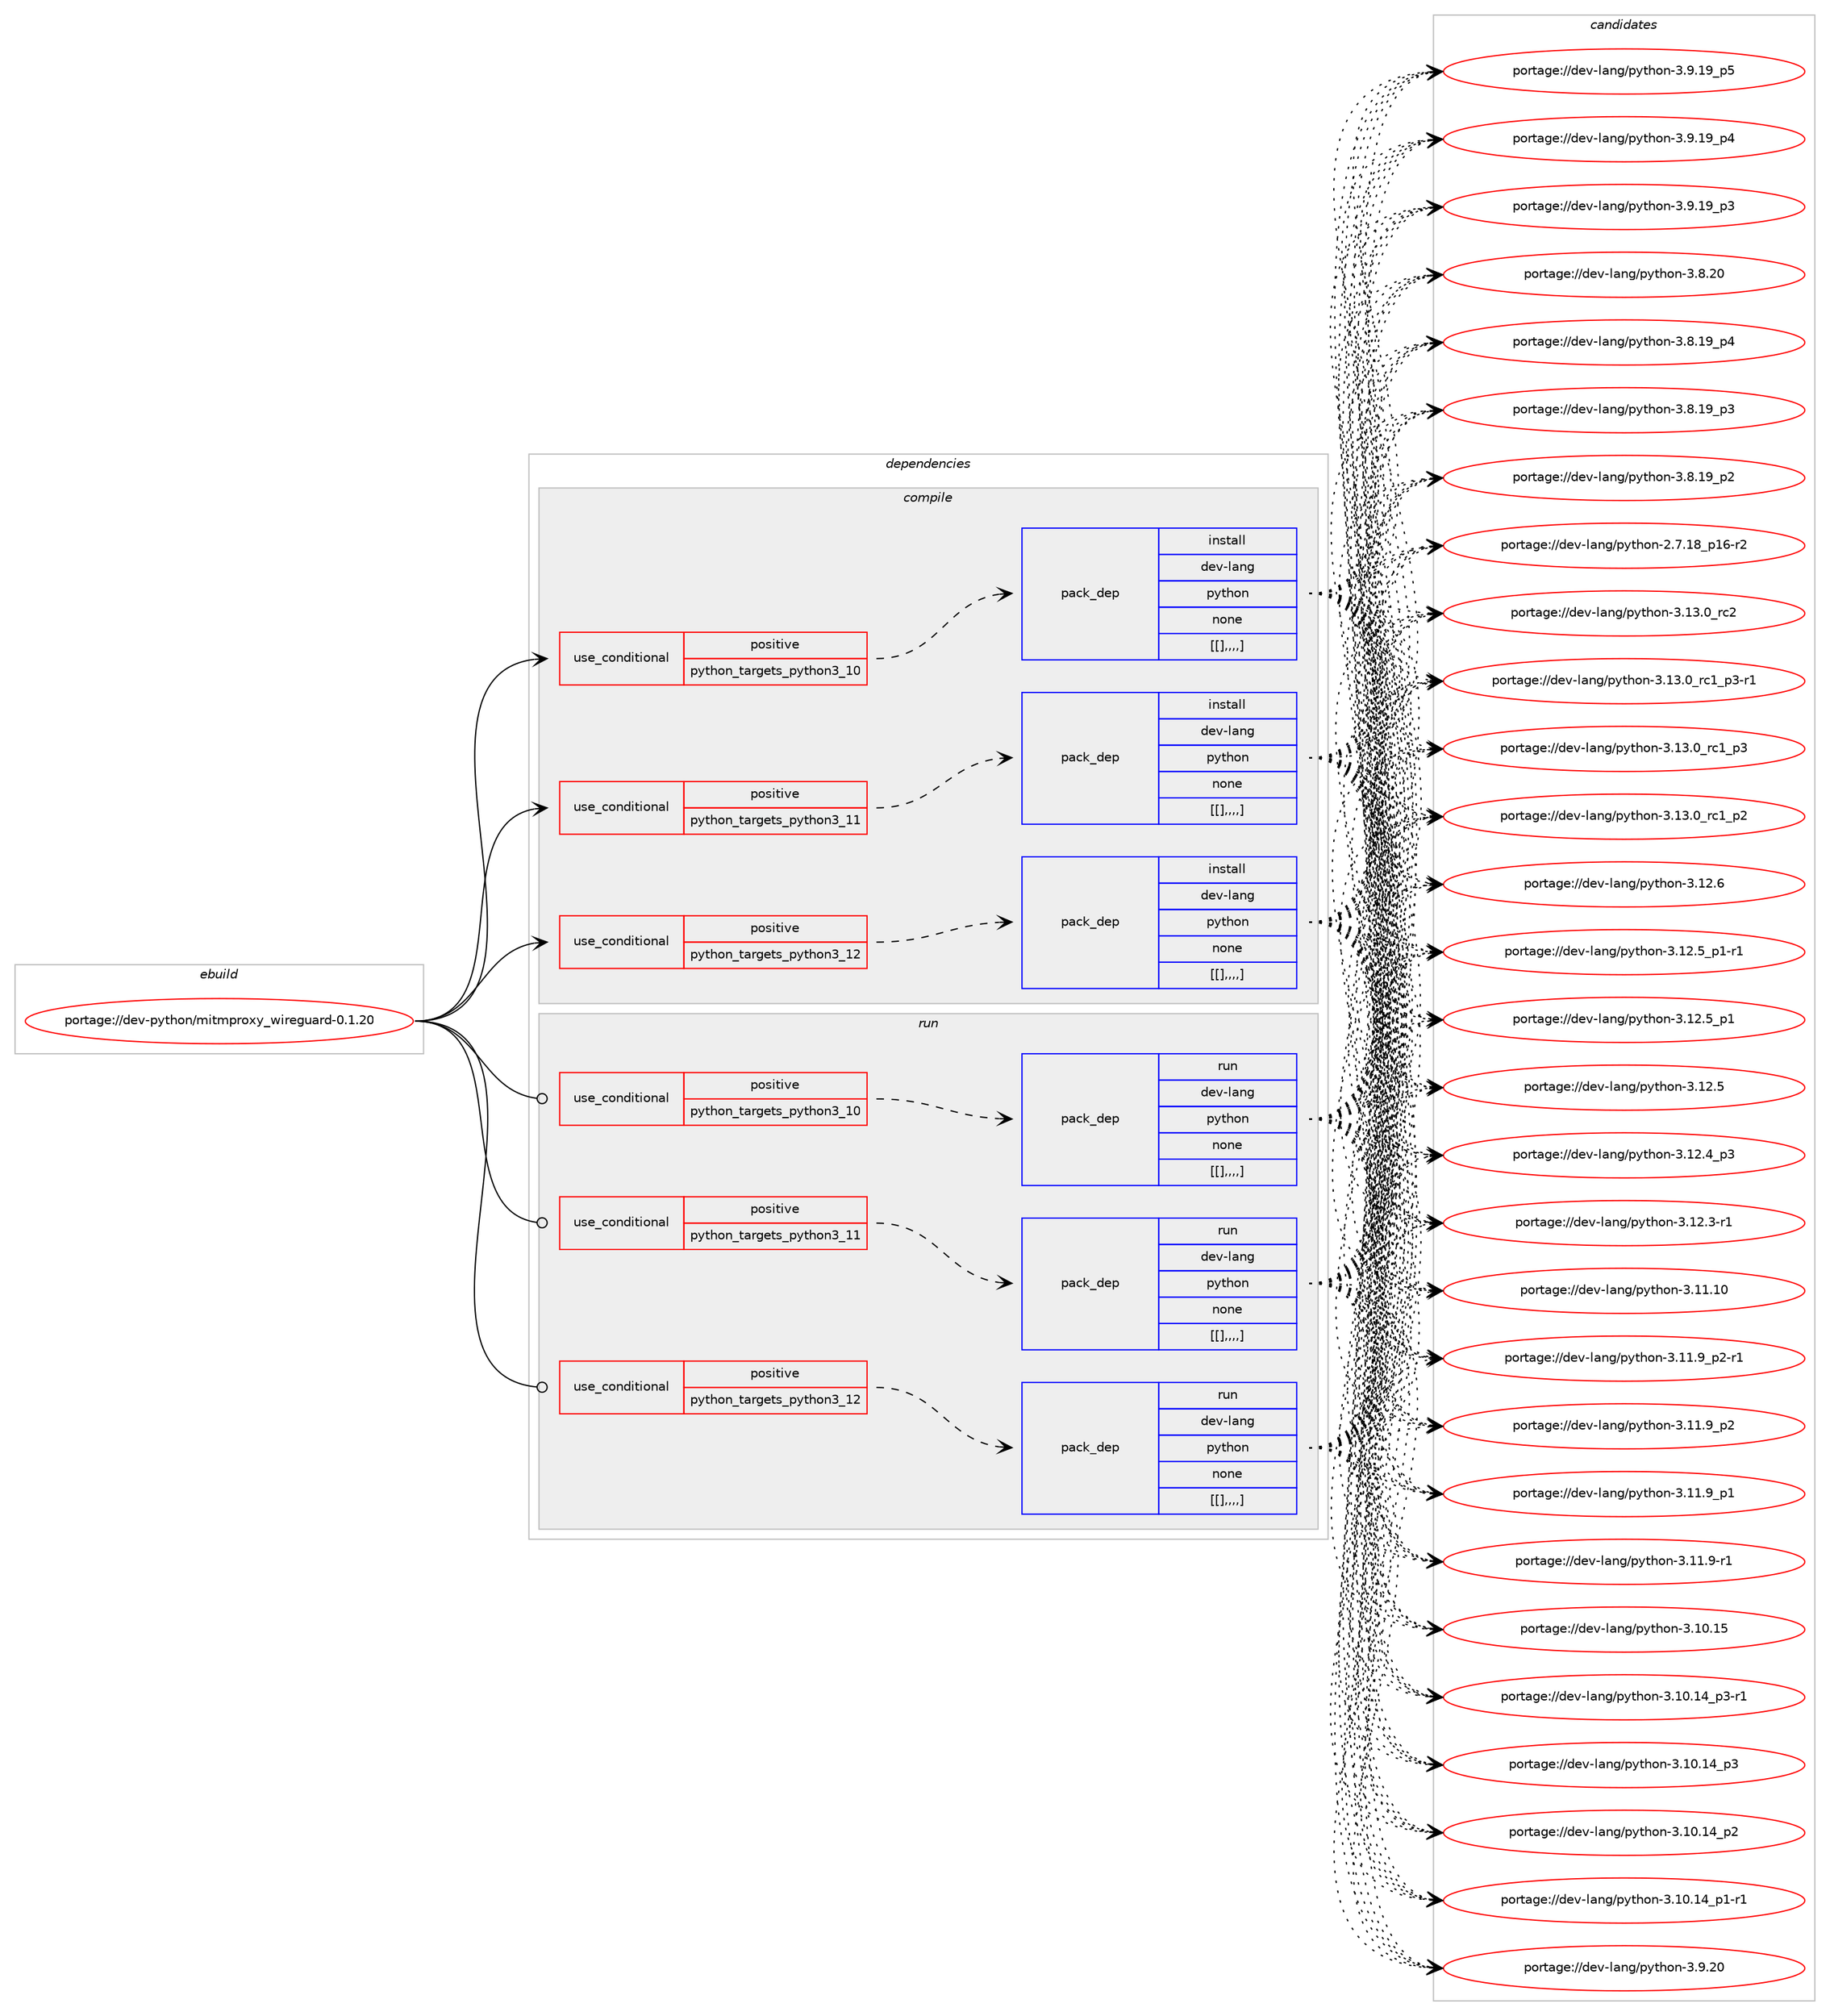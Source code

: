 digraph prolog {

# *************
# Graph options
# *************

newrank=true;
concentrate=true;
compound=true;
graph [rankdir=LR,fontname=Helvetica,fontsize=10,ranksep=1.5];#, ranksep=2.5, nodesep=0.2];
edge  [arrowhead=vee];
node  [fontname=Helvetica,fontsize=10];

# **********
# The ebuild
# **********

subgraph cluster_leftcol {
color=gray;
label=<<i>ebuild</i>>;
id [label="portage://dev-python/mitmproxy_wireguard-0.1.20", color=red, width=4, href="../dev-python/mitmproxy_wireguard-0.1.20.svg"];
}

# ****************
# The dependencies
# ****************

subgraph cluster_midcol {
color=gray;
label=<<i>dependencies</i>>;
subgraph cluster_compile {
fillcolor="#eeeeee";
style=filled;
label=<<i>compile</i>>;
subgraph cond35460 {
dependency152314 [label=<<TABLE BORDER="0" CELLBORDER="1" CELLSPACING="0" CELLPADDING="4"><TR><TD ROWSPAN="3" CELLPADDING="10">use_conditional</TD></TR><TR><TD>positive</TD></TR><TR><TD>python_targets_python3_10</TD></TR></TABLE>>, shape=none, color=red];
subgraph pack115636 {
dependency152315 [label=<<TABLE BORDER="0" CELLBORDER="1" CELLSPACING="0" CELLPADDING="4" WIDTH="220"><TR><TD ROWSPAN="6" CELLPADDING="30">pack_dep</TD></TR><TR><TD WIDTH="110">install</TD></TR><TR><TD>dev-lang</TD></TR><TR><TD>python</TD></TR><TR><TD>none</TD></TR><TR><TD>[[],,,,]</TD></TR></TABLE>>, shape=none, color=blue];
}
dependency152314:e -> dependency152315:w [weight=20,style="dashed",arrowhead="vee"];
}
id:e -> dependency152314:w [weight=20,style="solid",arrowhead="vee"];
subgraph cond35461 {
dependency152316 [label=<<TABLE BORDER="0" CELLBORDER="1" CELLSPACING="0" CELLPADDING="4"><TR><TD ROWSPAN="3" CELLPADDING="10">use_conditional</TD></TR><TR><TD>positive</TD></TR><TR><TD>python_targets_python3_11</TD></TR></TABLE>>, shape=none, color=red];
subgraph pack115637 {
dependency152317 [label=<<TABLE BORDER="0" CELLBORDER="1" CELLSPACING="0" CELLPADDING="4" WIDTH="220"><TR><TD ROWSPAN="6" CELLPADDING="30">pack_dep</TD></TR><TR><TD WIDTH="110">install</TD></TR><TR><TD>dev-lang</TD></TR><TR><TD>python</TD></TR><TR><TD>none</TD></TR><TR><TD>[[],,,,]</TD></TR></TABLE>>, shape=none, color=blue];
}
dependency152316:e -> dependency152317:w [weight=20,style="dashed",arrowhead="vee"];
}
id:e -> dependency152316:w [weight=20,style="solid",arrowhead="vee"];
subgraph cond35462 {
dependency152318 [label=<<TABLE BORDER="0" CELLBORDER="1" CELLSPACING="0" CELLPADDING="4"><TR><TD ROWSPAN="3" CELLPADDING="10">use_conditional</TD></TR><TR><TD>positive</TD></TR><TR><TD>python_targets_python3_12</TD></TR></TABLE>>, shape=none, color=red];
subgraph pack115638 {
dependency152319 [label=<<TABLE BORDER="0" CELLBORDER="1" CELLSPACING="0" CELLPADDING="4" WIDTH="220"><TR><TD ROWSPAN="6" CELLPADDING="30">pack_dep</TD></TR><TR><TD WIDTH="110">install</TD></TR><TR><TD>dev-lang</TD></TR><TR><TD>python</TD></TR><TR><TD>none</TD></TR><TR><TD>[[],,,,]</TD></TR></TABLE>>, shape=none, color=blue];
}
dependency152318:e -> dependency152319:w [weight=20,style="dashed",arrowhead="vee"];
}
id:e -> dependency152318:w [weight=20,style="solid",arrowhead="vee"];
}
subgraph cluster_compileandrun {
fillcolor="#eeeeee";
style=filled;
label=<<i>compile and run</i>>;
}
subgraph cluster_run {
fillcolor="#eeeeee";
style=filled;
label=<<i>run</i>>;
subgraph cond35463 {
dependency152320 [label=<<TABLE BORDER="0" CELLBORDER="1" CELLSPACING="0" CELLPADDING="4"><TR><TD ROWSPAN="3" CELLPADDING="10">use_conditional</TD></TR><TR><TD>positive</TD></TR><TR><TD>python_targets_python3_10</TD></TR></TABLE>>, shape=none, color=red];
subgraph pack115639 {
dependency152321 [label=<<TABLE BORDER="0" CELLBORDER="1" CELLSPACING="0" CELLPADDING="4" WIDTH="220"><TR><TD ROWSPAN="6" CELLPADDING="30">pack_dep</TD></TR><TR><TD WIDTH="110">run</TD></TR><TR><TD>dev-lang</TD></TR><TR><TD>python</TD></TR><TR><TD>none</TD></TR><TR><TD>[[],,,,]</TD></TR></TABLE>>, shape=none, color=blue];
}
dependency152320:e -> dependency152321:w [weight=20,style="dashed",arrowhead="vee"];
}
id:e -> dependency152320:w [weight=20,style="solid",arrowhead="odot"];
subgraph cond35464 {
dependency152322 [label=<<TABLE BORDER="0" CELLBORDER="1" CELLSPACING="0" CELLPADDING="4"><TR><TD ROWSPAN="3" CELLPADDING="10">use_conditional</TD></TR><TR><TD>positive</TD></TR><TR><TD>python_targets_python3_11</TD></TR></TABLE>>, shape=none, color=red];
subgraph pack115640 {
dependency152323 [label=<<TABLE BORDER="0" CELLBORDER="1" CELLSPACING="0" CELLPADDING="4" WIDTH="220"><TR><TD ROWSPAN="6" CELLPADDING="30">pack_dep</TD></TR><TR><TD WIDTH="110">run</TD></TR><TR><TD>dev-lang</TD></TR><TR><TD>python</TD></TR><TR><TD>none</TD></TR><TR><TD>[[],,,,]</TD></TR></TABLE>>, shape=none, color=blue];
}
dependency152322:e -> dependency152323:w [weight=20,style="dashed",arrowhead="vee"];
}
id:e -> dependency152322:w [weight=20,style="solid",arrowhead="odot"];
subgraph cond35465 {
dependency152324 [label=<<TABLE BORDER="0" CELLBORDER="1" CELLSPACING="0" CELLPADDING="4"><TR><TD ROWSPAN="3" CELLPADDING="10">use_conditional</TD></TR><TR><TD>positive</TD></TR><TR><TD>python_targets_python3_12</TD></TR></TABLE>>, shape=none, color=red];
subgraph pack115641 {
dependency152325 [label=<<TABLE BORDER="0" CELLBORDER="1" CELLSPACING="0" CELLPADDING="4" WIDTH="220"><TR><TD ROWSPAN="6" CELLPADDING="30">pack_dep</TD></TR><TR><TD WIDTH="110">run</TD></TR><TR><TD>dev-lang</TD></TR><TR><TD>python</TD></TR><TR><TD>none</TD></TR><TR><TD>[[],,,,]</TD></TR></TABLE>>, shape=none, color=blue];
}
dependency152324:e -> dependency152325:w [weight=20,style="dashed",arrowhead="vee"];
}
id:e -> dependency152324:w [weight=20,style="solid",arrowhead="odot"];
}
}

# **************
# The candidates
# **************

subgraph cluster_choices {
rank=same;
color=gray;
label=<<i>candidates</i>>;

subgraph choice115636 {
color=black;
nodesep=1;
choice10010111845108971101034711212111610411111045514649514648951149950 [label="portage://dev-lang/python-3.13.0_rc2", color=red, width=4,href="../dev-lang/python-3.13.0_rc2.svg"];
choice1001011184510897110103471121211161041111104551464951464895114994995112514511449 [label="portage://dev-lang/python-3.13.0_rc1_p3-r1", color=red, width=4,href="../dev-lang/python-3.13.0_rc1_p3-r1.svg"];
choice100101118451089711010347112121116104111110455146495146489511499499511251 [label="portage://dev-lang/python-3.13.0_rc1_p3", color=red, width=4,href="../dev-lang/python-3.13.0_rc1_p3.svg"];
choice100101118451089711010347112121116104111110455146495146489511499499511250 [label="portage://dev-lang/python-3.13.0_rc1_p2", color=red, width=4,href="../dev-lang/python-3.13.0_rc1_p2.svg"];
choice10010111845108971101034711212111610411111045514649504654 [label="portage://dev-lang/python-3.12.6", color=red, width=4,href="../dev-lang/python-3.12.6.svg"];
choice1001011184510897110103471121211161041111104551464950465395112494511449 [label="portage://dev-lang/python-3.12.5_p1-r1", color=red, width=4,href="../dev-lang/python-3.12.5_p1-r1.svg"];
choice100101118451089711010347112121116104111110455146495046539511249 [label="portage://dev-lang/python-3.12.5_p1", color=red, width=4,href="../dev-lang/python-3.12.5_p1.svg"];
choice10010111845108971101034711212111610411111045514649504653 [label="portage://dev-lang/python-3.12.5", color=red, width=4,href="../dev-lang/python-3.12.5.svg"];
choice100101118451089711010347112121116104111110455146495046529511251 [label="portage://dev-lang/python-3.12.4_p3", color=red, width=4,href="../dev-lang/python-3.12.4_p3.svg"];
choice100101118451089711010347112121116104111110455146495046514511449 [label="portage://dev-lang/python-3.12.3-r1", color=red, width=4,href="../dev-lang/python-3.12.3-r1.svg"];
choice1001011184510897110103471121211161041111104551464949464948 [label="portage://dev-lang/python-3.11.10", color=red, width=4,href="../dev-lang/python-3.11.10.svg"];
choice1001011184510897110103471121211161041111104551464949465795112504511449 [label="portage://dev-lang/python-3.11.9_p2-r1", color=red, width=4,href="../dev-lang/python-3.11.9_p2-r1.svg"];
choice100101118451089711010347112121116104111110455146494946579511250 [label="portage://dev-lang/python-3.11.9_p2", color=red, width=4,href="../dev-lang/python-3.11.9_p2.svg"];
choice100101118451089711010347112121116104111110455146494946579511249 [label="portage://dev-lang/python-3.11.9_p1", color=red, width=4,href="../dev-lang/python-3.11.9_p1.svg"];
choice100101118451089711010347112121116104111110455146494946574511449 [label="portage://dev-lang/python-3.11.9-r1", color=red, width=4,href="../dev-lang/python-3.11.9-r1.svg"];
choice1001011184510897110103471121211161041111104551464948464953 [label="portage://dev-lang/python-3.10.15", color=red, width=4,href="../dev-lang/python-3.10.15.svg"];
choice100101118451089711010347112121116104111110455146494846495295112514511449 [label="portage://dev-lang/python-3.10.14_p3-r1", color=red, width=4,href="../dev-lang/python-3.10.14_p3-r1.svg"];
choice10010111845108971101034711212111610411111045514649484649529511251 [label="portage://dev-lang/python-3.10.14_p3", color=red, width=4,href="../dev-lang/python-3.10.14_p3.svg"];
choice10010111845108971101034711212111610411111045514649484649529511250 [label="portage://dev-lang/python-3.10.14_p2", color=red, width=4,href="../dev-lang/python-3.10.14_p2.svg"];
choice100101118451089711010347112121116104111110455146494846495295112494511449 [label="portage://dev-lang/python-3.10.14_p1-r1", color=red, width=4,href="../dev-lang/python-3.10.14_p1-r1.svg"];
choice10010111845108971101034711212111610411111045514657465048 [label="portage://dev-lang/python-3.9.20", color=red, width=4,href="../dev-lang/python-3.9.20.svg"];
choice100101118451089711010347112121116104111110455146574649579511253 [label="portage://dev-lang/python-3.9.19_p5", color=red, width=4,href="../dev-lang/python-3.9.19_p5.svg"];
choice100101118451089711010347112121116104111110455146574649579511252 [label="portage://dev-lang/python-3.9.19_p4", color=red, width=4,href="../dev-lang/python-3.9.19_p4.svg"];
choice100101118451089711010347112121116104111110455146574649579511251 [label="portage://dev-lang/python-3.9.19_p3", color=red, width=4,href="../dev-lang/python-3.9.19_p3.svg"];
choice10010111845108971101034711212111610411111045514656465048 [label="portage://dev-lang/python-3.8.20", color=red, width=4,href="../dev-lang/python-3.8.20.svg"];
choice100101118451089711010347112121116104111110455146564649579511252 [label="portage://dev-lang/python-3.8.19_p4", color=red, width=4,href="../dev-lang/python-3.8.19_p4.svg"];
choice100101118451089711010347112121116104111110455146564649579511251 [label="portage://dev-lang/python-3.8.19_p3", color=red, width=4,href="../dev-lang/python-3.8.19_p3.svg"];
choice100101118451089711010347112121116104111110455146564649579511250 [label="portage://dev-lang/python-3.8.19_p2", color=red, width=4,href="../dev-lang/python-3.8.19_p2.svg"];
choice100101118451089711010347112121116104111110455046554649569511249544511450 [label="portage://dev-lang/python-2.7.18_p16-r2", color=red, width=4,href="../dev-lang/python-2.7.18_p16-r2.svg"];
dependency152315:e -> choice10010111845108971101034711212111610411111045514649514648951149950:w [style=dotted,weight="100"];
dependency152315:e -> choice1001011184510897110103471121211161041111104551464951464895114994995112514511449:w [style=dotted,weight="100"];
dependency152315:e -> choice100101118451089711010347112121116104111110455146495146489511499499511251:w [style=dotted,weight="100"];
dependency152315:e -> choice100101118451089711010347112121116104111110455146495146489511499499511250:w [style=dotted,weight="100"];
dependency152315:e -> choice10010111845108971101034711212111610411111045514649504654:w [style=dotted,weight="100"];
dependency152315:e -> choice1001011184510897110103471121211161041111104551464950465395112494511449:w [style=dotted,weight="100"];
dependency152315:e -> choice100101118451089711010347112121116104111110455146495046539511249:w [style=dotted,weight="100"];
dependency152315:e -> choice10010111845108971101034711212111610411111045514649504653:w [style=dotted,weight="100"];
dependency152315:e -> choice100101118451089711010347112121116104111110455146495046529511251:w [style=dotted,weight="100"];
dependency152315:e -> choice100101118451089711010347112121116104111110455146495046514511449:w [style=dotted,weight="100"];
dependency152315:e -> choice1001011184510897110103471121211161041111104551464949464948:w [style=dotted,weight="100"];
dependency152315:e -> choice1001011184510897110103471121211161041111104551464949465795112504511449:w [style=dotted,weight="100"];
dependency152315:e -> choice100101118451089711010347112121116104111110455146494946579511250:w [style=dotted,weight="100"];
dependency152315:e -> choice100101118451089711010347112121116104111110455146494946579511249:w [style=dotted,weight="100"];
dependency152315:e -> choice100101118451089711010347112121116104111110455146494946574511449:w [style=dotted,weight="100"];
dependency152315:e -> choice1001011184510897110103471121211161041111104551464948464953:w [style=dotted,weight="100"];
dependency152315:e -> choice100101118451089711010347112121116104111110455146494846495295112514511449:w [style=dotted,weight="100"];
dependency152315:e -> choice10010111845108971101034711212111610411111045514649484649529511251:w [style=dotted,weight="100"];
dependency152315:e -> choice10010111845108971101034711212111610411111045514649484649529511250:w [style=dotted,weight="100"];
dependency152315:e -> choice100101118451089711010347112121116104111110455146494846495295112494511449:w [style=dotted,weight="100"];
dependency152315:e -> choice10010111845108971101034711212111610411111045514657465048:w [style=dotted,weight="100"];
dependency152315:e -> choice100101118451089711010347112121116104111110455146574649579511253:w [style=dotted,weight="100"];
dependency152315:e -> choice100101118451089711010347112121116104111110455146574649579511252:w [style=dotted,weight="100"];
dependency152315:e -> choice100101118451089711010347112121116104111110455146574649579511251:w [style=dotted,weight="100"];
dependency152315:e -> choice10010111845108971101034711212111610411111045514656465048:w [style=dotted,weight="100"];
dependency152315:e -> choice100101118451089711010347112121116104111110455146564649579511252:w [style=dotted,weight="100"];
dependency152315:e -> choice100101118451089711010347112121116104111110455146564649579511251:w [style=dotted,weight="100"];
dependency152315:e -> choice100101118451089711010347112121116104111110455146564649579511250:w [style=dotted,weight="100"];
dependency152315:e -> choice100101118451089711010347112121116104111110455046554649569511249544511450:w [style=dotted,weight="100"];
}
subgraph choice115637 {
color=black;
nodesep=1;
choice10010111845108971101034711212111610411111045514649514648951149950 [label="portage://dev-lang/python-3.13.0_rc2", color=red, width=4,href="../dev-lang/python-3.13.0_rc2.svg"];
choice1001011184510897110103471121211161041111104551464951464895114994995112514511449 [label="portage://dev-lang/python-3.13.0_rc1_p3-r1", color=red, width=4,href="../dev-lang/python-3.13.0_rc1_p3-r1.svg"];
choice100101118451089711010347112121116104111110455146495146489511499499511251 [label="portage://dev-lang/python-3.13.0_rc1_p3", color=red, width=4,href="../dev-lang/python-3.13.0_rc1_p3.svg"];
choice100101118451089711010347112121116104111110455146495146489511499499511250 [label="portage://dev-lang/python-3.13.0_rc1_p2", color=red, width=4,href="../dev-lang/python-3.13.0_rc1_p2.svg"];
choice10010111845108971101034711212111610411111045514649504654 [label="portage://dev-lang/python-3.12.6", color=red, width=4,href="../dev-lang/python-3.12.6.svg"];
choice1001011184510897110103471121211161041111104551464950465395112494511449 [label="portage://dev-lang/python-3.12.5_p1-r1", color=red, width=4,href="../dev-lang/python-3.12.5_p1-r1.svg"];
choice100101118451089711010347112121116104111110455146495046539511249 [label="portage://dev-lang/python-3.12.5_p1", color=red, width=4,href="../dev-lang/python-3.12.5_p1.svg"];
choice10010111845108971101034711212111610411111045514649504653 [label="portage://dev-lang/python-3.12.5", color=red, width=4,href="../dev-lang/python-3.12.5.svg"];
choice100101118451089711010347112121116104111110455146495046529511251 [label="portage://dev-lang/python-3.12.4_p3", color=red, width=4,href="../dev-lang/python-3.12.4_p3.svg"];
choice100101118451089711010347112121116104111110455146495046514511449 [label="portage://dev-lang/python-3.12.3-r1", color=red, width=4,href="../dev-lang/python-3.12.3-r1.svg"];
choice1001011184510897110103471121211161041111104551464949464948 [label="portage://dev-lang/python-3.11.10", color=red, width=4,href="../dev-lang/python-3.11.10.svg"];
choice1001011184510897110103471121211161041111104551464949465795112504511449 [label="portage://dev-lang/python-3.11.9_p2-r1", color=red, width=4,href="../dev-lang/python-3.11.9_p2-r1.svg"];
choice100101118451089711010347112121116104111110455146494946579511250 [label="portage://dev-lang/python-3.11.9_p2", color=red, width=4,href="../dev-lang/python-3.11.9_p2.svg"];
choice100101118451089711010347112121116104111110455146494946579511249 [label="portage://dev-lang/python-3.11.9_p1", color=red, width=4,href="../dev-lang/python-3.11.9_p1.svg"];
choice100101118451089711010347112121116104111110455146494946574511449 [label="portage://dev-lang/python-3.11.9-r1", color=red, width=4,href="../dev-lang/python-3.11.9-r1.svg"];
choice1001011184510897110103471121211161041111104551464948464953 [label="portage://dev-lang/python-3.10.15", color=red, width=4,href="../dev-lang/python-3.10.15.svg"];
choice100101118451089711010347112121116104111110455146494846495295112514511449 [label="portage://dev-lang/python-3.10.14_p3-r1", color=red, width=4,href="../dev-lang/python-3.10.14_p3-r1.svg"];
choice10010111845108971101034711212111610411111045514649484649529511251 [label="portage://dev-lang/python-3.10.14_p3", color=red, width=4,href="../dev-lang/python-3.10.14_p3.svg"];
choice10010111845108971101034711212111610411111045514649484649529511250 [label="portage://dev-lang/python-3.10.14_p2", color=red, width=4,href="../dev-lang/python-3.10.14_p2.svg"];
choice100101118451089711010347112121116104111110455146494846495295112494511449 [label="portage://dev-lang/python-3.10.14_p1-r1", color=red, width=4,href="../dev-lang/python-3.10.14_p1-r1.svg"];
choice10010111845108971101034711212111610411111045514657465048 [label="portage://dev-lang/python-3.9.20", color=red, width=4,href="../dev-lang/python-3.9.20.svg"];
choice100101118451089711010347112121116104111110455146574649579511253 [label="portage://dev-lang/python-3.9.19_p5", color=red, width=4,href="../dev-lang/python-3.9.19_p5.svg"];
choice100101118451089711010347112121116104111110455146574649579511252 [label="portage://dev-lang/python-3.9.19_p4", color=red, width=4,href="../dev-lang/python-3.9.19_p4.svg"];
choice100101118451089711010347112121116104111110455146574649579511251 [label="portage://dev-lang/python-3.9.19_p3", color=red, width=4,href="../dev-lang/python-3.9.19_p3.svg"];
choice10010111845108971101034711212111610411111045514656465048 [label="portage://dev-lang/python-3.8.20", color=red, width=4,href="../dev-lang/python-3.8.20.svg"];
choice100101118451089711010347112121116104111110455146564649579511252 [label="portage://dev-lang/python-3.8.19_p4", color=red, width=4,href="../dev-lang/python-3.8.19_p4.svg"];
choice100101118451089711010347112121116104111110455146564649579511251 [label="portage://dev-lang/python-3.8.19_p3", color=red, width=4,href="../dev-lang/python-3.8.19_p3.svg"];
choice100101118451089711010347112121116104111110455146564649579511250 [label="portage://dev-lang/python-3.8.19_p2", color=red, width=4,href="../dev-lang/python-3.8.19_p2.svg"];
choice100101118451089711010347112121116104111110455046554649569511249544511450 [label="portage://dev-lang/python-2.7.18_p16-r2", color=red, width=4,href="../dev-lang/python-2.7.18_p16-r2.svg"];
dependency152317:e -> choice10010111845108971101034711212111610411111045514649514648951149950:w [style=dotted,weight="100"];
dependency152317:e -> choice1001011184510897110103471121211161041111104551464951464895114994995112514511449:w [style=dotted,weight="100"];
dependency152317:e -> choice100101118451089711010347112121116104111110455146495146489511499499511251:w [style=dotted,weight="100"];
dependency152317:e -> choice100101118451089711010347112121116104111110455146495146489511499499511250:w [style=dotted,weight="100"];
dependency152317:e -> choice10010111845108971101034711212111610411111045514649504654:w [style=dotted,weight="100"];
dependency152317:e -> choice1001011184510897110103471121211161041111104551464950465395112494511449:w [style=dotted,weight="100"];
dependency152317:e -> choice100101118451089711010347112121116104111110455146495046539511249:w [style=dotted,weight="100"];
dependency152317:e -> choice10010111845108971101034711212111610411111045514649504653:w [style=dotted,weight="100"];
dependency152317:e -> choice100101118451089711010347112121116104111110455146495046529511251:w [style=dotted,weight="100"];
dependency152317:e -> choice100101118451089711010347112121116104111110455146495046514511449:w [style=dotted,weight="100"];
dependency152317:e -> choice1001011184510897110103471121211161041111104551464949464948:w [style=dotted,weight="100"];
dependency152317:e -> choice1001011184510897110103471121211161041111104551464949465795112504511449:w [style=dotted,weight="100"];
dependency152317:e -> choice100101118451089711010347112121116104111110455146494946579511250:w [style=dotted,weight="100"];
dependency152317:e -> choice100101118451089711010347112121116104111110455146494946579511249:w [style=dotted,weight="100"];
dependency152317:e -> choice100101118451089711010347112121116104111110455146494946574511449:w [style=dotted,weight="100"];
dependency152317:e -> choice1001011184510897110103471121211161041111104551464948464953:w [style=dotted,weight="100"];
dependency152317:e -> choice100101118451089711010347112121116104111110455146494846495295112514511449:w [style=dotted,weight="100"];
dependency152317:e -> choice10010111845108971101034711212111610411111045514649484649529511251:w [style=dotted,weight="100"];
dependency152317:e -> choice10010111845108971101034711212111610411111045514649484649529511250:w [style=dotted,weight="100"];
dependency152317:e -> choice100101118451089711010347112121116104111110455146494846495295112494511449:w [style=dotted,weight="100"];
dependency152317:e -> choice10010111845108971101034711212111610411111045514657465048:w [style=dotted,weight="100"];
dependency152317:e -> choice100101118451089711010347112121116104111110455146574649579511253:w [style=dotted,weight="100"];
dependency152317:e -> choice100101118451089711010347112121116104111110455146574649579511252:w [style=dotted,weight="100"];
dependency152317:e -> choice100101118451089711010347112121116104111110455146574649579511251:w [style=dotted,weight="100"];
dependency152317:e -> choice10010111845108971101034711212111610411111045514656465048:w [style=dotted,weight="100"];
dependency152317:e -> choice100101118451089711010347112121116104111110455146564649579511252:w [style=dotted,weight="100"];
dependency152317:e -> choice100101118451089711010347112121116104111110455146564649579511251:w [style=dotted,weight="100"];
dependency152317:e -> choice100101118451089711010347112121116104111110455146564649579511250:w [style=dotted,weight="100"];
dependency152317:e -> choice100101118451089711010347112121116104111110455046554649569511249544511450:w [style=dotted,weight="100"];
}
subgraph choice115638 {
color=black;
nodesep=1;
choice10010111845108971101034711212111610411111045514649514648951149950 [label="portage://dev-lang/python-3.13.0_rc2", color=red, width=4,href="../dev-lang/python-3.13.0_rc2.svg"];
choice1001011184510897110103471121211161041111104551464951464895114994995112514511449 [label="portage://dev-lang/python-3.13.0_rc1_p3-r1", color=red, width=4,href="../dev-lang/python-3.13.0_rc1_p3-r1.svg"];
choice100101118451089711010347112121116104111110455146495146489511499499511251 [label="portage://dev-lang/python-3.13.0_rc1_p3", color=red, width=4,href="../dev-lang/python-3.13.0_rc1_p3.svg"];
choice100101118451089711010347112121116104111110455146495146489511499499511250 [label="portage://dev-lang/python-3.13.0_rc1_p2", color=red, width=4,href="../dev-lang/python-3.13.0_rc1_p2.svg"];
choice10010111845108971101034711212111610411111045514649504654 [label="portage://dev-lang/python-3.12.6", color=red, width=4,href="../dev-lang/python-3.12.6.svg"];
choice1001011184510897110103471121211161041111104551464950465395112494511449 [label="portage://dev-lang/python-3.12.5_p1-r1", color=red, width=4,href="../dev-lang/python-3.12.5_p1-r1.svg"];
choice100101118451089711010347112121116104111110455146495046539511249 [label="portage://dev-lang/python-3.12.5_p1", color=red, width=4,href="../dev-lang/python-3.12.5_p1.svg"];
choice10010111845108971101034711212111610411111045514649504653 [label="portage://dev-lang/python-3.12.5", color=red, width=4,href="../dev-lang/python-3.12.5.svg"];
choice100101118451089711010347112121116104111110455146495046529511251 [label="portage://dev-lang/python-3.12.4_p3", color=red, width=4,href="../dev-lang/python-3.12.4_p3.svg"];
choice100101118451089711010347112121116104111110455146495046514511449 [label="portage://dev-lang/python-3.12.3-r1", color=red, width=4,href="../dev-lang/python-3.12.3-r1.svg"];
choice1001011184510897110103471121211161041111104551464949464948 [label="portage://dev-lang/python-3.11.10", color=red, width=4,href="../dev-lang/python-3.11.10.svg"];
choice1001011184510897110103471121211161041111104551464949465795112504511449 [label="portage://dev-lang/python-3.11.9_p2-r1", color=red, width=4,href="../dev-lang/python-3.11.9_p2-r1.svg"];
choice100101118451089711010347112121116104111110455146494946579511250 [label="portage://dev-lang/python-3.11.9_p2", color=red, width=4,href="../dev-lang/python-3.11.9_p2.svg"];
choice100101118451089711010347112121116104111110455146494946579511249 [label="portage://dev-lang/python-3.11.9_p1", color=red, width=4,href="../dev-lang/python-3.11.9_p1.svg"];
choice100101118451089711010347112121116104111110455146494946574511449 [label="portage://dev-lang/python-3.11.9-r1", color=red, width=4,href="../dev-lang/python-3.11.9-r1.svg"];
choice1001011184510897110103471121211161041111104551464948464953 [label="portage://dev-lang/python-3.10.15", color=red, width=4,href="../dev-lang/python-3.10.15.svg"];
choice100101118451089711010347112121116104111110455146494846495295112514511449 [label="portage://dev-lang/python-3.10.14_p3-r1", color=red, width=4,href="../dev-lang/python-3.10.14_p3-r1.svg"];
choice10010111845108971101034711212111610411111045514649484649529511251 [label="portage://dev-lang/python-3.10.14_p3", color=red, width=4,href="../dev-lang/python-3.10.14_p3.svg"];
choice10010111845108971101034711212111610411111045514649484649529511250 [label="portage://dev-lang/python-3.10.14_p2", color=red, width=4,href="../dev-lang/python-3.10.14_p2.svg"];
choice100101118451089711010347112121116104111110455146494846495295112494511449 [label="portage://dev-lang/python-3.10.14_p1-r1", color=red, width=4,href="../dev-lang/python-3.10.14_p1-r1.svg"];
choice10010111845108971101034711212111610411111045514657465048 [label="portage://dev-lang/python-3.9.20", color=red, width=4,href="../dev-lang/python-3.9.20.svg"];
choice100101118451089711010347112121116104111110455146574649579511253 [label="portage://dev-lang/python-3.9.19_p5", color=red, width=4,href="../dev-lang/python-3.9.19_p5.svg"];
choice100101118451089711010347112121116104111110455146574649579511252 [label="portage://dev-lang/python-3.9.19_p4", color=red, width=4,href="../dev-lang/python-3.9.19_p4.svg"];
choice100101118451089711010347112121116104111110455146574649579511251 [label="portage://dev-lang/python-3.9.19_p3", color=red, width=4,href="../dev-lang/python-3.9.19_p3.svg"];
choice10010111845108971101034711212111610411111045514656465048 [label="portage://dev-lang/python-3.8.20", color=red, width=4,href="../dev-lang/python-3.8.20.svg"];
choice100101118451089711010347112121116104111110455146564649579511252 [label="portage://dev-lang/python-3.8.19_p4", color=red, width=4,href="../dev-lang/python-3.8.19_p4.svg"];
choice100101118451089711010347112121116104111110455146564649579511251 [label="portage://dev-lang/python-3.8.19_p3", color=red, width=4,href="../dev-lang/python-3.8.19_p3.svg"];
choice100101118451089711010347112121116104111110455146564649579511250 [label="portage://dev-lang/python-3.8.19_p2", color=red, width=4,href="../dev-lang/python-3.8.19_p2.svg"];
choice100101118451089711010347112121116104111110455046554649569511249544511450 [label="portage://dev-lang/python-2.7.18_p16-r2", color=red, width=4,href="../dev-lang/python-2.7.18_p16-r2.svg"];
dependency152319:e -> choice10010111845108971101034711212111610411111045514649514648951149950:w [style=dotted,weight="100"];
dependency152319:e -> choice1001011184510897110103471121211161041111104551464951464895114994995112514511449:w [style=dotted,weight="100"];
dependency152319:e -> choice100101118451089711010347112121116104111110455146495146489511499499511251:w [style=dotted,weight="100"];
dependency152319:e -> choice100101118451089711010347112121116104111110455146495146489511499499511250:w [style=dotted,weight="100"];
dependency152319:e -> choice10010111845108971101034711212111610411111045514649504654:w [style=dotted,weight="100"];
dependency152319:e -> choice1001011184510897110103471121211161041111104551464950465395112494511449:w [style=dotted,weight="100"];
dependency152319:e -> choice100101118451089711010347112121116104111110455146495046539511249:w [style=dotted,weight="100"];
dependency152319:e -> choice10010111845108971101034711212111610411111045514649504653:w [style=dotted,weight="100"];
dependency152319:e -> choice100101118451089711010347112121116104111110455146495046529511251:w [style=dotted,weight="100"];
dependency152319:e -> choice100101118451089711010347112121116104111110455146495046514511449:w [style=dotted,weight="100"];
dependency152319:e -> choice1001011184510897110103471121211161041111104551464949464948:w [style=dotted,weight="100"];
dependency152319:e -> choice1001011184510897110103471121211161041111104551464949465795112504511449:w [style=dotted,weight="100"];
dependency152319:e -> choice100101118451089711010347112121116104111110455146494946579511250:w [style=dotted,weight="100"];
dependency152319:e -> choice100101118451089711010347112121116104111110455146494946579511249:w [style=dotted,weight="100"];
dependency152319:e -> choice100101118451089711010347112121116104111110455146494946574511449:w [style=dotted,weight="100"];
dependency152319:e -> choice1001011184510897110103471121211161041111104551464948464953:w [style=dotted,weight="100"];
dependency152319:e -> choice100101118451089711010347112121116104111110455146494846495295112514511449:w [style=dotted,weight="100"];
dependency152319:e -> choice10010111845108971101034711212111610411111045514649484649529511251:w [style=dotted,weight="100"];
dependency152319:e -> choice10010111845108971101034711212111610411111045514649484649529511250:w [style=dotted,weight="100"];
dependency152319:e -> choice100101118451089711010347112121116104111110455146494846495295112494511449:w [style=dotted,weight="100"];
dependency152319:e -> choice10010111845108971101034711212111610411111045514657465048:w [style=dotted,weight="100"];
dependency152319:e -> choice100101118451089711010347112121116104111110455146574649579511253:w [style=dotted,weight="100"];
dependency152319:e -> choice100101118451089711010347112121116104111110455146574649579511252:w [style=dotted,weight="100"];
dependency152319:e -> choice100101118451089711010347112121116104111110455146574649579511251:w [style=dotted,weight="100"];
dependency152319:e -> choice10010111845108971101034711212111610411111045514656465048:w [style=dotted,weight="100"];
dependency152319:e -> choice100101118451089711010347112121116104111110455146564649579511252:w [style=dotted,weight="100"];
dependency152319:e -> choice100101118451089711010347112121116104111110455146564649579511251:w [style=dotted,weight="100"];
dependency152319:e -> choice100101118451089711010347112121116104111110455146564649579511250:w [style=dotted,weight="100"];
dependency152319:e -> choice100101118451089711010347112121116104111110455046554649569511249544511450:w [style=dotted,weight="100"];
}
subgraph choice115639 {
color=black;
nodesep=1;
choice10010111845108971101034711212111610411111045514649514648951149950 [label="portage://dev-lang/python-3.13.0_rc2", color=red, width=4,href="../dev-lang/python-3.13.0_rc2.svg"];
choice1001011184510897110103471121211161041111104551464951464895114994995112514511449 [label="portage://dev-lang/python-3.13.0_rc1_p3-r1", color=red, width=4,href="../dev-lang/python-3.13.0_rc1_p3-r1.svg"];
choice100101118451089711010347112121116104111110455146495146489511499499511251 [label="portage://dev-lang/python-3.13.0_rc1_p3", color=red, width=4,href="../dev-lang/python-3.13.0_rc1_p3.svg"];
choice100101118451089711010347112121116104111110455146495146489511499499511250 [label="portage://dev-lang/python-3.13.0_rc1_p2", color=red, width=4,href="../dev-lang/python-3.13.0_rc1_p2.svg"];
choice10010111845108971101034711212111610411111045514649504654 [label="portage://dev-lang/python-3.12.6", color=red, width=4,href="../dev-lang/python-3.12.6.svg"];
choice1001011184510897110103471121211161041111104551464950465395112494511449 [label="portage://dev-lang/python-3.12.5_p1-r1", color=red, width=4,href="../dev-lang/python-3.12.5_p1-r1.svg"];
choice100101118451089711010347112121116104111110455146495046539511249 [label="portage://dev-lang/python-3.12.5_p1", color=red, width=4,href="../dev-lang/python-3.12.5_p1.svg"];
choice10010111845108971101034711212111610411111045514649504653 [label="portage://dev-lang/python-3.12.5", color=red, width=4,href="../dev-lang/python-3.12.5.svg"];
choice100101118451089711010347112121116104111110455146495046529511251 [label="portage://dev-lang/python-3.12.4_p3", color=red, width=4,href="../dev-lang/python-3.12.4_p3.svg"];
choice100101118451089711010347112121116104111110455146495046514511449 [label="portage://dev-lang/python-3.12.3-r1", color=red, width=4,href="../dev-lang/python-3.12.3-r1.svg"];
choice1001011184510897110103471121211161041111104551464949464948 [label="portage://dev-lang/python-3.11.10", color=red, width=4,href="../dev-lang/python-3.11.10.svg"];
choice1001011184510897110103471121211161041111104551464949465795112504511449 [label="portage://dev-lang/python-3.11.9_p2-r1", color=red, width=4,href="../dev-lang/python-3.11.9_p2-r1.svg"];
choice100101118451089711010347112121116104111110455146494946579511250 [label="portage://dev-lang/python-3.11.9_p2", color=red, width=4,href="../dev-lang/python-3.11.9_p2.svg"];
choice100101118451089711010347112121116104111110455146494946579511249 [label="portage://dev-lang/python-3.11.9_p1", color=red, width=4,href="../dev-lang/python-3.11.9_p1.svg"];
choice100101118451089711010347112121116104111110455146494946574511449 [label="portage://dev-lang/python-3.11.9-r1", color=red, width=4,href="../dev-lang/python-3.11.9-r1.svg"];
choice1001011184510897110103471121211161041111104551464948464953 [label="portage://dev-lang/python-3.10.15", color=red, width=4,href="../dev-lang/python-3.10.15.svg"];
choice100101118451089711010347112121116104111110455146494846495295112514511449 [label="portage://dev-lang/python-3.10.14_p3-r1", color=red, width=4,href="../dev-lang/python-3.10.14_p3-r1.svg"];
choice10010111845108971101034711212111610411111045514649484649529511251 [label="portage://dev-lang/python-3.10.14_p3", color=red, width=4,href="../dev-lang/python-3.10.14_p3.svg"];
choice10010111845108971101034711212111610411111045514649484649529511250 [label="portage://dev-lang/python-3.10.14_p2", color=red, width=4,href="../dev-lang/python-3.10.14_p2.svg"];
choice100101118451089711010347112121116104111110455146494846495295112494511449 [label="portage://dev-lang/python-3.10.14_p1-r1", color=red, width=4,href="../dev-lang/python-3.10.14_p1-r1.svg"];
choice10010111845108971101034711212111610411111045514657465048 [label="portage://dev-lang/python-3.9.20", color=red, width=4,href="../dev-lang/python-3.9.20.svg"];
choice100101118451089711010347112121116104111110455146574649579511253 [label="portage://dev-lang/python-3.9.19_p5", color=red, width=4,href="../dev-lang/python-3.9.19_p5.svg"];
choice100101118451089711010347112121116104111110455146574649579511252 [label="portage://dev-lang/python-3.9.19_p4", color=red, width=4,href="../dev-lang/python-3.9.19_p4.svg"];
choice100101118451089711010347112121116104111110455146574649579511251 [label="portage://dev-lang/python-3.9.19_p3", color=red, width=4,href="../dev-lang/python-3.9.19_p3.svg"];
choice10010111845108971101034711212111610411111045514656465048 [label="portage://dev-lang/python-3.8.20", color=red, width=4,href="../dev-lang/python-3.8.20.svg"];
choice100101118451089711010347112121116104111110455146564649579511252 [label="portage://dev-lang/python-3.8.19_p4", color=red, width=4,href="../dev-lang/python-3.8.19_p4.svg"];
choice100101118451089711010347112121116104111110455146564649579511251 [label="portage://dev-lang/python-3.8.19_p3", color=red, width=4,href="../dev-lang/python-3.8.19_p3.svg"];
choice100101118451089711010347112121116104111110455146564649579511250 [label="portage://dev-lang/python-3.8.19_p2", color=red, width=4,href="../dev-lang/python-3.8.19_p2.svg"];
choice100101118451089711010347112121116104111110455046554649569511249544511450 [label="portage://dev-lang/python-2.7.18_p16-r2", color=red, width=4,href="../dev-lang/python-2.7.18_p16-r2.svg"];
dependency152321:e -> choice10010111845108971101034711212111610411111045514649514648951149950:w [style=dotted,weight="100"];
dependency152321:e -> choice1001011184510897110103471121211161041111104551464951464895114994995112514511449:w [style=dotted,weight="100"];
dependency152321:e -> choice100101118451089711010347112121116104111110455146495146489511499499511251:w [style=dotted,weight="100"];
dependency152321:e -> choice100101118451089711010347112121116104111110455146495146489511499499511250:w [style=dotted,weight="100"];
dependency152321:e -> choice10010111845108971101034711212111610411111045514649504654:w [style=dotted,weight="100"];
dependency152321:e -> choice1001011184510897110103471121211161041111104551464950465395112494511449:w [style=dotted,weight="100"];
dependency152321:e -> choice100101118451089711010347112121116104111110455146495046539511249:w [style=dotted,weight="100"];
dependency152321:e -> choice10010111845108971101034711212111610411111045514649504653:w [style=dotted,weight="100"];
dependency152321:e -> choice100101118451089711010347112121116104111110455146495046529511251:w [style=dotted,weight="100"];
dependency152321:e -> choice100101118451089711010347112121116104111110455146495046514511449:w [style=dotted,weight="100"];
dependency152321:e -> choice1001011184510897110103471121211161041111104551464949464948:w [style=dotted,weight="100"];
dependency152321:e -> choice1001011184510897110103471121211161041111104551464949465795112504511449:w [style=dotted,weight="100"];
dependency152321:e -> choice100101118451089711010347112121116104111110455146494946579511250:w [style=dotted,weight="100"];
dependency152321:e -> choice100101118451089711010347112121116104111110455146494946579511249:w [style=dotted,weight="100"];
dependency152321:e -> choice100101118451089711010347112121116104111110455146494946574511449:w [style=dotted,weight="100"];
dependency152321:e -> choice1001011184510897110103471121211161041111104551464948464953:w [style=dotted,weight="100"];
dependency152321:e -> choice100101118451089711010347112121116104111110455146494846495295112514511449:w [style=dotted,weight="100"];
dependency152321:e -> choice10010111845108971101034711212111610411111045514649484649529511251:w [style=dotted,weight="100"];
dependency152321:e -> choice10010111845108971101034711212111610411111045514649484649529511250:w [style=dotted,weight="100"];
dependency152321:e -> choice100101118451089711010347112121116104111110455146494846495295112494511449:w [style=dotted,weight="100"];
dependency152321:e -> choice10010111845108971101034711212111610411111045514657465048:w [style=dotted,weight="100"];
dependency152321:e -> choice100101118451089711010347112121116104111110455146574649579511253:w [style=dotted,weight="100"];
dependency152321:e -> choice100101118451089711010347112121116104111110455146574649579511252:w [style=dotted,weight="100"];
dependency152321:e -> choice100101118451089711010347112121116104111110455146574649579511251:w [style=dotted,weight="100"];
dependency152321:e -> choice10010111845108971101034711212111610411111045514656465048:w [style=dotted,weight="100"];
dependency152321:e -> choice100101118451089711010347112121116104111110455146564649579511252:w [style=dotted,weight="100"];
dependency152321:e -> choice100101118451089711010347112121116104111110455146564649579511251:w [style=dotted,weight="100"];
dependency152321:e -> choice100101118451089711010347112121116104111110455146564649579511250:w [style=dotted,weight="100"];
dependency152321:e -> choice100101118451089711010347112121116104111110455046554649569511249544511450:w [style=dotted,weight="100"];
}
subgraph choice115640 {
color=black;
nodesep=1;
choice10010111845108971101034711212111610411111045514649514648951149950 [label="portage://dev-lang/python-3.13.0_rc2", color=red, width=4,href="../dev-lang/python-3.13.0_rc2.svg"];
choice1001011184510897110103471121211161041111104551464951464895114994995112514511449 [label="portage://dev-lang/python-3.13.0_rc1_p3-r1", color=red, width=4,href="../dev-lang/python-3.13.0_rc1_p3-r1.svg"];
choice100101118451089711010347112121116104111110455146495146489511499499511251 [label="portage://dev-lang/python-3.13.0_rc1_p3", color=red, width=4,href="../dev-lang/python-3.13.0_rc1_p3.svg"];
choice100101118451089711010347112121116104111110455146495146489511499499511250 [label="portage://dev-lang/python-3.13.0_rc1_p2", color=red, width=4,href="../dev-lang/python-3.13.0_rc1_p2.svg"];
choice10010111845108971101034711212111610411111045514649504654 [label="portage://dev-lang/python-3.12.6", color=red, width=4,href="../dev-lang/python-3.12.6.svg"];
choice1001011184510897110103471121211161041111104551464950465395112494511449 [label="portage://dev-lang/python-3.12.5_p1-r1", color=red, width=4,href="../dev-lang/python-3.12.5_p1-r1.svg"];
choice100101118451089711010347112121116104111110455146495046539511249 [label="portage://dev-lang/python-3.12.5_p1", color=red, width=4,href="../dev-lang/python-3.12.5_p1.svg"];
choice10010111845108971101034711212111610411111045514649504653 [label="portage://dev-lang/python-3.12.5", color=red, width=4,href="../dev-lang/python-3.12.5.svg"];
choice100101118451089711010347112121116104111110455146495046529511251 [label="portage://dev-lang/python-3.12.4_p3", color=red, width=4,href="../dev-lang/python-3.12.4_p3.svg"];
choice100101118451089711010347112121116104111110455146495046514511449 [label="portage://dev-lang/python-3.12.3-r1", color=red, width=4,href="../dev-lang/python-3.12.3-r1.svg"];
choice1001011184510897110103471121211161041111104551464949464948 [label="portage://dev-lang/python-3.11.10", color=red, width=4,href="../dev-lang/python-3.11.10.svg"];
choice1001011184510897110103471121211161041111104551464949465795112504511449 [label="portage://dev-lang/python-3.11.9_p2-r1", color=red, width=4,href="../dev-lang/python-3.11.9_p2-r1.svg"];
choice100101118451089711010347112121116104111110455146494946579511250 [label="portage://dev-lang/python-3.11.9_p2", color=red, width=4,href="../dev-lang/python-3.11.9_p2.svg"];
choice100101118451089711010347112121116104111110455146494946579511249 [label="portage://dev-lang/python-3.11.9_p1", color=red, width=4,href="../dev-lang/python-3.11.9_p1.svg"];
choice100101118451089711010347112121116104111110455146494946574511449 [label="portage://dev-lang/python-3.11.9-r1", color=red, width=4,href="../dev-lang/python-3.11.9-r1.svg"];
choice1001011184510897110103471121211161041111104551464948464953 [label="portage://dev-lang/python-3.10.15", color=red, width=4,href="../dev-lang/python-3.10.15.svg"];
choice100101118451089711010347112121116104111110455146494846495295112514511449 [label="portage://dev-lang/python-3.10.14_p3-r1", color=red, width=4,href="../dev-lang/python-3.10.14_p3-r1.svg"];
choice10010111845108971101034711212111610411111045514649484649529511251 [label="portage://dev-lang/python-3.10.14_p3", color=red, width=4,href="../dev-lang/python-3.10.14_p3.svg"];
choice10010111845108971101034711212111610411111045514649484649529511250 [label="portage://dev-lang/python-3.10.14_p2", color=red, width=4,href="../dev-lang/python-3.10.14_p2.svg"];
choice100101118451089711010347112121116104111110455146494846495295112494511449 [label="portage://dev-lang/python-3.10.14_p1-r1", color=red, width=4,href="../dev-lang/python-3.10.14_p1-r1.svg"];
choice10010111845108971101034711212111610411111045514657465048 [label="portage://dev-lang/python-3.9.20", color=red, width=4,href="../dev-lang/python-3.9.20.svg"];
choice100101118451089711010347112121116104111110455146574649579511253 [label="portage://dev-lang/python-3.9.19_p5", color=red, width=4,href="../dev-lang/python-3.9.19_p5.svg"];
choice100101118451089711010347112121116104111110455146574649579511252 [label="portage://dev-lang/python-3.9.19_p4", color=red, width=4,href="../dev-lang/python-3.9.19_p4.svg"];
choice100101118451089711010347112121116104111110455146574649579511251 [label="portage://dev-lang/python-3.9.19_p3", color=red, width=4,href="../dev-lang/python-3.9.19_p3.svg"];
choice10010111845108971101034711212111610411111045514656465048 [label="portage://dev-lang/python-3.8.20", color=red, width=4,href="../dev-lang/python-3.8.20.svg"];
choice100101118451089711010347112121116104111110455146564649579511252 [label="portage://dev-lang/python-3.8.19_p4", color=red, width=4,href="../dev-lang/python-3.8.19_p4.svg"];
choice100101118451089711010347112121116104111110455146564649579511251 [label="portage://dev-lang/python-3.8.19_p3", color=red, width=4,href="../dev-lang/python-3.8.19_p3.svg"];
choice100101118451089711010347112121116104111110455146564649579511250 [label="portage://dev-lang/python-3.8.19_p2", color=red, width=4,href="../dev-lang/python-3.8.19_p2.svg"];
choice100101118451089711010347112121116104111110455046554649569511249544511450 [label="portage://dev-lang/python-2.7.18_p16-r2", color=red, width=4,href="../dev-lang/python-2.7.18_p16-r2.svg"];
dependency152323:e -> choice10010111845108971101034711212111610411111045514649514648951149950:w [style=dotted,weight="100"];
dependency152323:e -> choice1001011184510897110103471121211161041111104551464951464895114994995112514511449:w [style=dotted,weight="100"];
dependency152323:e -> choice100101118451089711010347112121116104111110455146495146489511499499511251:w [style=dotted,weight="100"];
dependency152323:e -> choice100101118451089711010347112121116104111110455146495146489511499499511250:w [style=dotted,weight="100"];
dependency152323:e -> choice10010111845108971101034711212111610411111045514649504654:w [style=dotted,weight="100"];
dependency152323:e -> choice1001011184510897110103471121211161041111104551464950465395112494511449:w [style=dotted,weight="100"];
dependency152323:e -> choice100101118451089711010347112121116104111110455146495046539511249:w [style=dotted,weight="100"];
dependency152323:e -> choice10010111845108971101034711212111610411111045514649504653:w [style=dotted,weight="100"];
dependency152323:e -> choice100101118451089711010347112121116104111110455146495046529511251:w [style=dotted,weight="100"];
dependency152323:e -> choice100101118451089711010347112121116104111110455146495046514511449:w [style=dotted,weight="100"];
dependency152323:e -> choice1001011184510897110103471121211161041111104551464949464948:w [style=dotted,weight="100"];
dependency152323:e -> choice1001011184510897110103471121211161041111104551464949465795112504511449:w [style=dotted,weight="100"];
dependency152323:e -> choice100101118451089711010347112121116104111110455146494946579511250:w [style=dotted,weight="100"];
dependency152323:e -> choice100101118451089711010347112121116104111110455146494946579511249:w [style=dotted,weight="100"];
dependency152323:e -> choice100101118451089711010347112121116104111110455146494946574511449:w [style=dotted,weight="100"];
dependency152323:e -> choice1001011184510897110103471121211161041111104551464948464953:w [style=dotted,weight="100"];
dependency152323:e -> choice100101118451089711010347112121116104111110455146494846495295112514511449:w [style=dotted,weight="100"];
dependency152323:e -> choice10010111845108971101034711212111610411111045514649484649529511251:w [style=dotted,weight="100"];
dependency152323:e -> choice10010111845108971101034711212111610411111045514649484649529511250:w [style=dotted,weight="100"];
dependency152323:e -> choice100101118451089711010347112121116104111110455146494846495295112494511449:w [style=dotted,weight="100"];
dependency152323:e -> choice10010111845108971101034711212111610411111045514657465048:w [style=dotted,weight="100"];
dependency152323:e -> choice100101118451089711010347112121116104111110455146574649579511253:w [style=dotted,weight="100"];
dependency152323:e -> choice100101118451089711010347112121116104111110455146574649579511252:w [style=dotted,weight="100"];
dependency152323:e -> choice100101118451089711010347112121116104111110455146574649579511251:w [style=dotted,weight="100"];
dependency152323:e -> choice10010111845108971101034711212111610411111045514656465048:w [style=dotted,weight="100"];
dependency152323:e -> choice100101118451089711010347112121116104111110455146564649579511252:w [style=dotted,weight="100"];
dependency152323:e -> choice100101118451089711010347112121116104111110455146564649579511251:w [style=dotted,weight="100"];
dependency152323:e -> choice100101118451089711010347112121116104111110455146564649579511250:w [style=dotted,weight="100"];
dependency152323:e -> choice100101118451089711010347112121116104111110455046554649569511249544511450:w [style=dotted,weight="100"];
}
subgraph choice115641 {
color=black;
nodesep=1;
choice10010111845108971101034711212111610411111045514649514648951149950 [label="portage://dev-lang/python-3.13.0_rc2", color=red, width=4,href="../dev-lang/python-3.13.0_rc2.svg"];
choice1001011184510897110103471121211161041111104551464951464895114994995112514511449 [label="portage://dev-lang/python-3.13.0_rc1_p3-r1", color=red, width=4,href="../dev-lang/python-3.13.0_rc1_p3-r1.svg"];
choice100101118451089711010347112121116104111110455146495146489511499499511251 [label="portage://dev-lang/python-3.13.0_rc1_p3", color=red, width=4,href="../dev-lang/python-3.13.0_rc1_p3.svg"];
choice100101118451089711010347112121116104111110455146495146489511499499511250 [label="portage://dev-lang/python-3.13.0_rc1_p2", color=red, width=4,href="../dev-lang/python-3.13.0_rc1_p2.svg"];
choice10010111845108971101034711212111610411111045514649504654 [label="portage://dev-lang/python-3.12.6", color=red, width=4,href="../dev-lang/python-3.12.6.svg"];
choice1001011184510897110103471121211161041111104551464950465395112494511449 [label="portage://dev-lang/python-3.12.5_p1-r1", color=red, width=4,href="../dev-lang/python-3.12.5_p1-r1.svg"];
choice100101118451089711010347112121116104111110455146495046539511249 [label="portage://dev-lang/python-3.12.5_p1", color=red, width=4,href="../dev-lang/python-3.12.5_p1.svg"];
choice10010111845108971101034711212111610411111045514649504653 [label="portage://dev-lang/python-3.12.5", color=red, width=4,href="../dev-lang/python-3.12.5.svg"];
choice100101118451089711010347112121116104111110455146495046529511251 [label="portage://dev-lang/python-3.12.4_p3", color=red, width=4,href="../dev-lang/python-3.12.4_p3.svg"];
choice100101118451089711010347112121116104111110455146495046514511449 [label="portage://dev-lang/python-3.12.3-r1", color=red, width=4,href="../dev-lang/python-3.12.3-r1.svg"];
choice1001011184510897110103471121211161041111104551464949464948 [label="portage://dev-lang/python-3.11.10", color=red, width=4,href="../dev-lang/python-3.11.10.svg"];
choice1001011184510897110103471121211161041111104551464949465795112504511449 [label="portage://dev-lang/python-3.11.9_p2-r1", color=red, width=4,href="../dev-lang/python-3.11.9_p2-r1.svg"];
choice100101118451089711010347112121116104111110455146494946579511250 [label="portage://dev-lang/python-3.11.9_p2", color=red, width=4,href="../dev-lang/python-3.11.9_p2.svg"];
choice100101118451089711010347112121116104111110455146494946579511249 [label="portage://dev-lang/python-3.11.9_p1", color=red, width=4,href="../dev-lang/python-3.11.9_p1.svg"];
choice100101118451089711010347112121116104111110455146494946574511449 [label="portage://dev-lang/python-3.11.9-r1", color=red, width=4,href="../dev-lang/python-3.11.9-r1.svg"];
choice1001011184510897110103471121211161041111104551464948464953 [label="portage://dev-lang/python-3.10.15", color=red, width=4,href="../dev-lang/python-3.10.15.svg"];
choice100101118451089711010347112121116104111110455146494846495295112514511449 [label="portage://dev-lang/python-3.10.14_p3-r1", color=red, width=4,href="../dev-lang/python-3.10.14_p3-r1.svg"];
choice10010111845108971101034711212111610411111045514649484649529511251 [label="portage://dev-lang/python-3.10.14_p3", color=red, width=4,href="../dev-lang/python-3.10.14_p3.svg"];
choice10010111845108971101034711212111610411111045514649484649529511250 [label="portage://dev-lang/python-3.10.14_p2", color=red, width=4,href="../dev-lang/python-3.10.14_p2.svg"];
choice100101118451089711010347112121116104111110455146494846495295112494511449 [label="portage://dev-lang/python-3.10.14_p1-r1", color=red, width=4,href="../dev-lang/python-3.10.14_p1-r1.svg"];
choice10010111845108971101034711212111610411111045514657465048 [label="portage://dev-lang/python-3.9.20", color=red, width=4,href="../dev-lang/python-3.9.20.svg"];
choice100101118451089711010347112121116104111110455146574649579511253 [label="portage://dev-lang/python-3.9.19_p5", color=red, width=4,href="../dev-lang/python-3.9.19_p5.svg"];
choice100101118451089711010347112121116104111110455146574649579511252 [label="portage://dev-lang/python-3.9.19_p4", color=red, width=4,href="../dev-lang/python-3.9.19_p4.svg"];
choice100101118451089711010347112121116104111110455146574649579511251 [label="portage://dev-lang/python-3.9.19_p3", color=red, width=4,href="../dev-lang/python-3.9.19_p3.svg"];
choice10010111845108971101034711212111610411111045514656465048 [label="portage://dev-lang/python-3.8.20", color=red, width=4,href="../dev-lang/python-3.8.20.svg"];
choice100101118451089711010347112121116104111110455146564649579511252 [label="portage://dev-lang/python-3.8.19_p4", color=red, width=4,href="../dev-lang/python-3.8.19_p4.svg"];
choice100101118451089711010347112121116104111110455146564649579511251 [label="portage://dev-lang/python-3.8.19_p3", color=red, width=4,href="../dev-lang/python-3.8.19_p3.svg"];
choice100101118451089711010347112121116104111110455146564649579511250 [label="portage://dev-lang/python-3.8.19_p2", color=red, width=4,href="../dev-lang/python-3.8.19_p2.svg"];
choice100101118451089711010347112121116104111110455046554649569511249544511450 [label="portage://dev-lang/python-2.7.18_p16-r2", color=red, width=4,href="../dev-lang/python-2.7.18_p16-r2.svg"];
dependency152325:e -> choice10010111845108971101034711212111610411111045514649514648951149950:w [style=dotted,weight="100"];
dependency152325:e -> choice1001011184510897110103471121211161041111104551464951464895114994995112514511449:w [style=dotted,weight="100"];
dependency152325:e -> choice100101118451089711010347112121116104111110455146495146489511499499511251:w [style=dotted,weight="100"];
dependency152325:e -> choice100101118451089711010347112121116104111110455146495146489511499499511250:w [style=dotted,weight="100"];
dependency152325:e -> choice10010111845108971101034711212111610411111045514649504654:w [style=dotted,weight="100"];
dependency152325:e -> choice1001011184510897110103471121211161041111104551464950465395112494511449:w [style=dotted,weight="100"];
dependency152325:e -> choice100101118451089711010347112121116104111110455146495046539511249:w [style=dotted,weight="100"];
dependency152325:e -> choice10010111845108971101034711212111610411111045514649504653:w [style=dotted,weight="100"];
dependency152325:e -> choice100101118451089711010347112121116104111110455146495046529511251:w [style=dotted,weight="100"];
dependency152325:e -> choice100101118451089711010347112121116104111110455146495046514511449:w [style=dotted,weight="100"];
dependency152325:e -> choice1001011184510897110103471121211161041111104551464949464948:w [style=dotted,weight="100"];
dependency152325:e -> choice1001011184510897110103471121211161041111104551464949465795112504511449:w [style=dotted,weight="100"];
dependency152325:e -> choice100101118451089711010347112121116104111110455146494946579511250:w [style=dotted,weight="100"];
dependency152325:e -> choice100101118451089711010347112121116104111110455146494946579511249:w [style=dotted,weight="100"];
dependency152325:e -> choice100101118451089711010347112121116104111110455146494946574511449:w [style=dotted,weight="100"];
dependency152325:e -> choice1001011184510897110103471121211161041111104551464948464953:w [style=dotted,weight="100"];
dependency152325:e -> choice100101118451089711010347112121116104111110455146494846495295112514511449:w [style=dotted,weight="100"];
dependency152325:e -> choice10010111845108971101034711212111610411111045514649484649529511251:w [style=dotted,weight="100"];
dependency152325:e -> choice10010111845108971101034711212111610411111045514649484649529511250:w [style=dotted,weight="100"];
dependency152325:e -> choice100101118451089711010347112121116104111110455146494846495295112494511449:w [style=dotted,weight="100"];
dependency152325:e -> choice10010111845108971101034711212111610411111045514657465048:w [style=dotted,weight="100"];
dependency152325:e -> choice100101118451089711010347112121116104111110455146574649579511253:w [style=dotted,weight="100"];
dependency152325:e -> choice100101118451089711010347112121116104111110455146574649579511252:w [style=dotted,weight="100"];
dependency152325:e -> choice100101118451089711010347112121116104111110455146574649579511251:w [style=dotted,weight="100"];
dependency152325:e -> choice10010111845108971101034711212111610411111045514656465048:w [style=dotted,weight="100"];
dependency152325:e -> choice100101118451089711010347112121116104111110455146564649579511252:w [style=dotted,weight="100"];
dependency152325:e -> choice100101118451089711010347112121116104111110455146564649579511251:w [style=dotted,weight="100"];
dependency152325:e -> choice100101118451089711010347112121116104111110455146564649579511250:w [style=dotted,weight="100"];
dependency152325:e -> choice100101118451089711010347112121116104111110455046554649569511249544511450:w [style=dotted,weight="100"];
}
}

}

